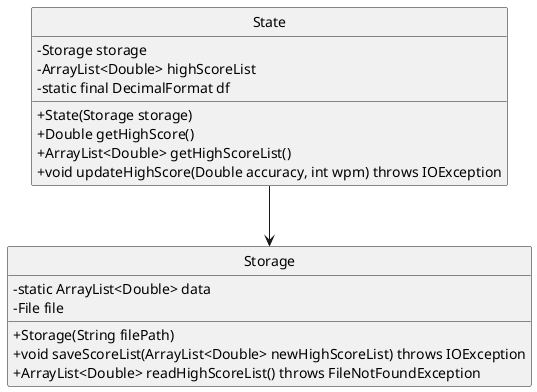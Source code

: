 @startuml
hide circle
skinparam classAttributeIconSize 0

class Storage {
    - static ArrayList<Double> data
    - File file
    + Storage(String filePath)
    + void saveScoreList(ArrayList<Double> newHighScoreList) throws IOException
    + ArrayList<Double> readHighScoreList() throws FileNotFoundException
}

class State {
    - Storage storage
    - ArrayList<Double> highScoreList
    - static final DecimalFormat df
    + State(Storage storage)
    + Double getHighScore()
    + ArrayList<Double> getHighScoreList()
    + void updateHighScore(Double accuracy, int wpm) throws IOException
}

State --> Storage
@enduml
